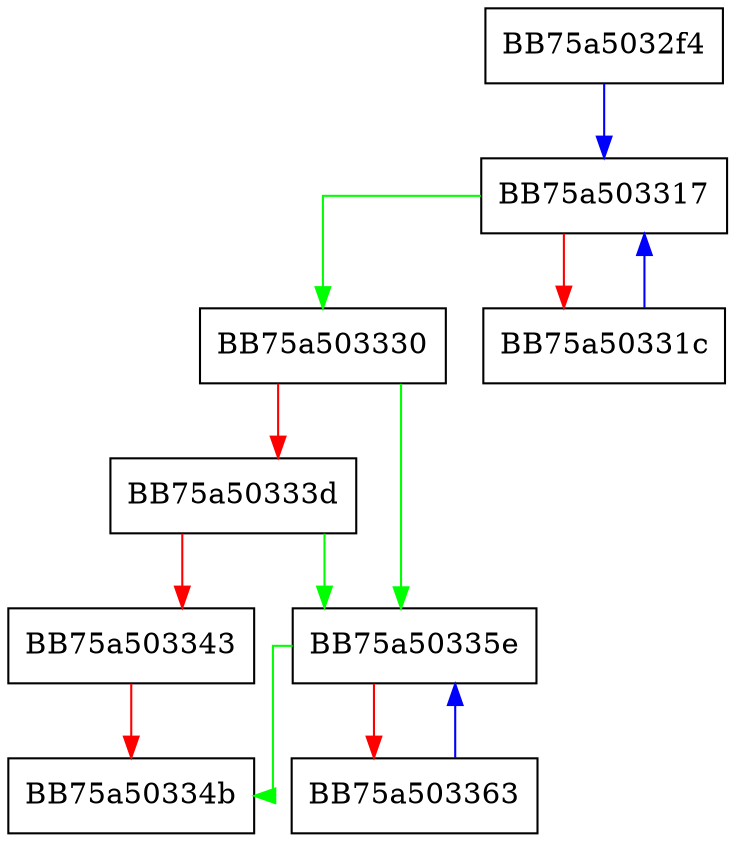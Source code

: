 digraph _Erase {
  node [shape="box"];
  graph [splines=ortho];
  BB75a5032f4 -> BB75a503317 [color="blue"];
  BB75a503317 -> BB75a503330 [color="green"];
  BB75a503317 -> BB75a50331c [color="red"];
  BB75a50331c -> BB75a503317 [color="blue"];
  BB75a503330 -> BB75a50335e [color="green"];
  BB75a503330 -> BB75a50333d [color="red"];
  BB75a50333d -> BB75a50335e [color="green"];
  BB75a50333d -> BB75a503343 [color="red"];
  BB75a503343 -> BB75a50334b [color="red"];
  BB75a50335e -> BB75a50334b [color="green"];
  BB75a50335e -> BB75a503363 [color="red"];
  BB75a503363 -> BB75a50335e [color="blue"];
}